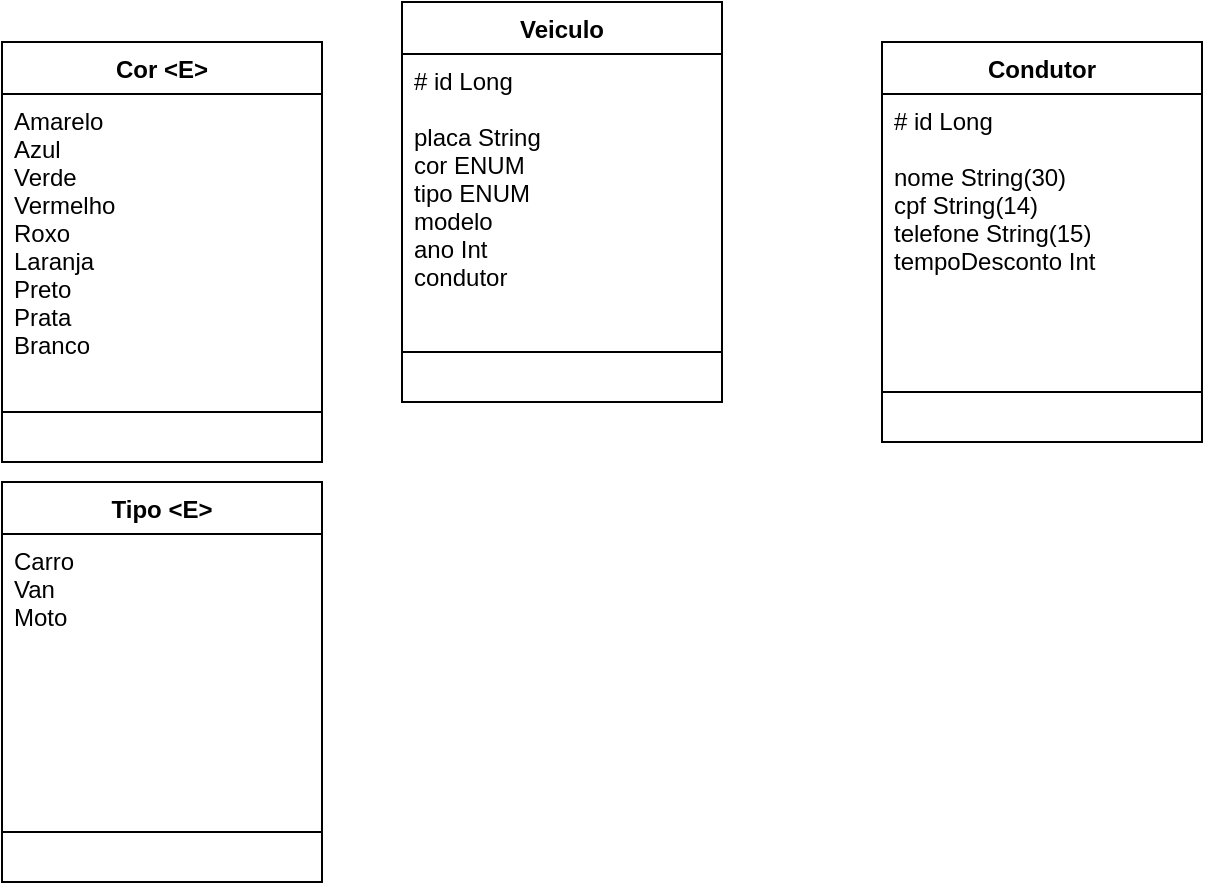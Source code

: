 <mxfile version="20.8.19" type="github">
  <diagram name="Página-1" id="_aPg7-1qgv8ASUU3-PLF">
    <mxGraphModel dx="538" dy="484" grid="1" gridSize="10" guides="1" tooltips="1" connect="1" arrows="1" fold="1" page="1" pageScale="1" pageWidth="827" pageHeight="1169" math="0" shadow="0">
      <root>
        <mxCell id="0" />
        <mxCell id="1" parent="0" />
        <mxCell id="7y7Bflm7p9l6n__wvzyg-3" value="Veiculo" style="swimlane;fontStyle=1;align=center;verticalAlign=top;childLayout=stackLayout;horizontal=1;startSize=26;horizontalStack=0;resizeParent=1;resizeParentMax=0;resizeLast=0;collapsible=1;marginBottom=0;" parent="1" vertex="1">
          <mxGeometry x="310" y="50" width="160" height="200" as="geometry" />
        </mxCell>
        <mxCell id="7y7Bflm7p9l6n__wvzyg-4" value="# id Long&#xa;&#xa;placa String&#xa;cor ENUM&#xa;tipo ENUM&#xa;modelo &#xa;ano Int&#xa;condutor" style="text;strokeColor=none;fillColor=none;align=left;verticalAlign=top;spacingLeft=4;spacingRight=4;overflow=hidden;rotatable=0;points=[[0,0.5],[1,0.5]];portConstraint=eastwest;" parent="7y7Bflm7p9l6n__wvzyg-3" vertex="1">
          <mxGeometry y="26" width="160" height="124" as="geometry" />
        </mxCell>
        <mxCell id="7y7Bflm7p9l6n__wvzyg-5" value="" style="line;strokeWidth=1;fillColor=none;align=left;verticalAlign=middle;spacingTop=-1;spacingLeft=3;spacingRight=3;rotatable=0;labelPosition=right;points=[];portConstraint=eastwest;strokeColor=inherit;" parent="7y7Bflm7p9l6n__wvzyg-3" vertex="1">
          <mxGeometry y="150" width="160" height="50" as="geometry" />
        </mxCell>
        <mxCell id="7y7Bflm7p9l6n__wvzyg-8" value="Condutor" style="swimlane;fontStyle=1;align=center;verticalAlign=top;childLayout=stackLayout;horizontal=1;startSize=26;horizontalStack=0;resizeParent=1;resizeParentMax=0;resizeLast=0;collapsible=1;marginBottom=0;" parent="1" vertex="1">
          <mxGeometry x="550" y="70" width="160" height="200" as="geometry" />
        </mxCell>
        <mxCell id="7y7Bflm7p9l6n__wvzyg-9" value="# id Long&#xa;&#xa;nome String(30)&#xa;cpf String(14)&#xa;telefone String(15)&#xa;tempoDesconto Int" style="text;strokeColor=none;fillColor=none;align=left;verticalAlign=top;spacingLeft=4;spacingRight=4;overflow=hidden;rotatable=0;points=[[0,0.5],[1,0.5]];portConstraint=eastwest;" parent="7y7Bflm7p9l6n__wvzyg-8" vertex="1">
          <mxGeometry y="26" width="160" height="124" as="geometry" />
        </mxCell>
        <mxCell id="7y7Bflm7p9l6n__wvzyg-10" value="" style="line;strokeWidth=1;fillColor=none;align=left;verticalAlign=middle;spacingTop=-1;spacingLeft=3;spacingRight=3;rotatable=0;labelPosition=right;points=[];portConstraint=eastwest;strokeColor=inherit;" parent="7y7Bflm7p9l6n__wvzyg-8" vertex="1">
          <mxGeometry y="150" width="160" height="50" as="geometry" />
        </mxCell>
        <mxCell id="7y7Bflm7p9l6n__wvzyg-11" value="Cor &lt;E&gt;" style="swimlane;fontStyle=1;align=center;verticalAlign=top;childLayout=stackLayout;horizontal=1;startSize=26;horizontalStack=0;resizeParent=1;resizeParentMax=0;resizeLast=0;collapsible=1;marginBottom=0;" parent="1" vertex="1">
          <mxGeometry x="110" y="70" width="160" height="210" as="geometry" />
        </mxCell>
        <mxCell id="7y7Bflm7p9l6n__wvzyg-12" value="Amarelo&#xa;Azul&#xa;Verde&#xa;Vermelho&#xa;Roxo&#xa;Laranja&#xa;Preto&#xa;Prata&#xa;Branco" style="text;strokeColor=none;fillColor=none;align=left;verticalAlign=top;spacingLeft=4;spacingRight=4;overflow=hidden;rotatable=0;points=[[0,0.5],[1,0.5]];portConstraint=eastwest;" parent="7y7Bflm7p9l6n__wvzyg-11" vertex="1">
          <mxGeometry y="26" width="160" height="134" as="geometry" />
        </mxCell>
        <mxCell id="7y7Bflm7p9l6n__wvzyg-13" value="" style="line;strokeWidth=1;fillColor=none;align=left;verticalAlign=middle;spacingTop=-1;spacingLeft=3;spacingRight=3;rotatable=0;labelPosition=right;points=[];portConstraint=eastwest;strokeColor=inherit;" parent="7y7Bflm7p9l6n__wvzyg-11" vertex="1">
          <mxGeometry y="160" width="160" height="50" as="geometry" />
        </mxCell>
        <mxCell id="7y7Bflm7p9l6n__wvzyg-14" value="Tipo &lt;E&gt;" style="swimlane;fontStyle=1;align=center;verticalAlign=top;childLayout=stackLayout;horizontal=1;startSize=26;horizontalStack=0;resizeParent=1;resizeParentMax=0;resizeLast=0;collapsible=1;marginBottom=0;" parent="1" vertex="1">
          <mxGeometry x="110" y="290" width="160" height="200" as="geometry" />
        </mxCell>
        <mxCell id="7y7Bflm7p9l6n__wvzyg-15" value="Carro &#xa;Van &#xa;Moto" style="text;strokeColor=none;fillColor=none;align=left;verticalAlign=top;spacingLeft=4;spacingRight=4;overflow=hidden;rotatable=0;points=[[0,0.5],[1,0.5]];portConstraint=eastwest;" parent="7y7Bflm7p9l6n__wvzyg-14" vertex="1">
          <mxGeometry y="26" width="160" height="124" as="geometry" />
        </mxCell>
        <mxCell id="7y7Bflm7p9l6n__wvzyg-16" value="" style="line;strokeWidth=1;fillColor=none;align=left;verticalAlign=middle;spacingTop=-1;spacingLeft=3;spacingRight=3;rotatable=0;labelPosition=right;points=[];portConstraint=eastwest;strokeColor=inherit;" parent="7y7Bflm7p9l6n__wvzyg-14" vertex="1">
          <mxGeometry y="150" width="160" height="50" as="geometry" />
        </mxCell>
      </root>
    </mxGraphModel>
  </diagram>
</mxfile>
